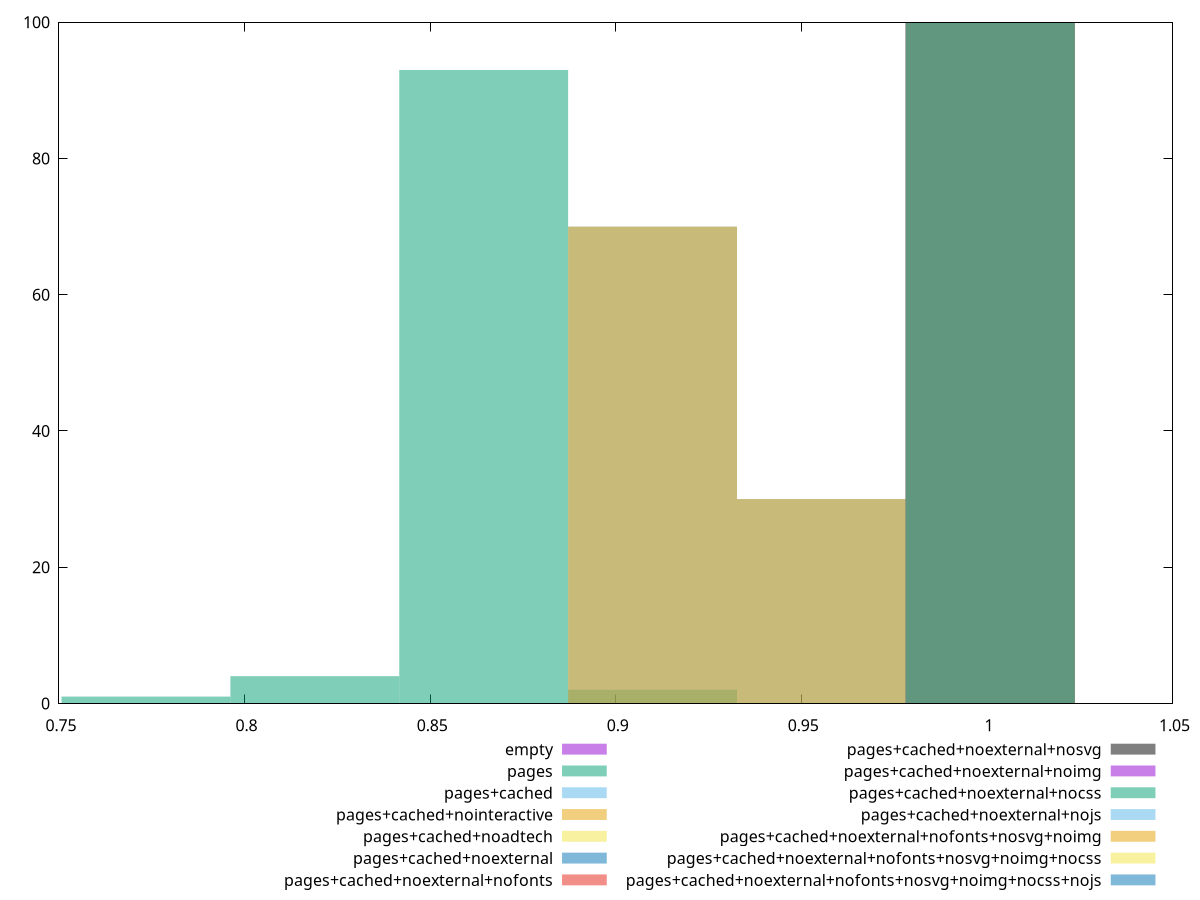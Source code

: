 reset
set terminal svg size 640, 620 enhanced background rgb 'white'
set output "report_00007_2020-12-11T15:55:29.892Z/mainthread-work-breakdown/comparison/histogram/all_score.svg"

$empty <<EOF
1.0009097146471313 100
EOF

$pages <<EOF
0.9099179224064831 2
0.8189261301658348 4
0.8644220262861589 93
0.7734302340455106 1
EOF

$pagesCached <<EOF
0.9554138185268073 30
0.9099179224064831 70
EOF

$pagesCachedNointeractive <<EOF
0.9099179224064831 70
0.9554138185268073 30
EOF

$pagesCachedNoadtech <<EOF
1.0009097146471313 100
EOF

$pagesCachedNoexternal <<EOF
1.0009097146471313 100
EOF

$pagesCachedNoexternalNofonts <<EOF
1.0009097146471313 100
EOF

$pagesCachedNoexternalNosvg <<EOF
1.0009097146471313 100
EOF

$pagesCachedNoexternalNoimg <<EOF
1.0009097146471313 100
EOF

$pagesCachedNoexternalNocss <<EOF
1.0009097146471313 100
EOF

$pagesCachedNoexternalNojs <<EOF
1.0009097146471313 100
EOF

$pagesCachedNoexternalNofontsNosvgNoimg <<EOF
1.0009097146471313 100
EOF

$pagesCachedNoexternalNofontsNosvgNoimgNocss <<EOF
1.0009097146471313 100
EOF

$pagesCachedNoexternalNofontsNosvgNoimgNocssNojs <<EOF
1.0009097146471313 100
EOF

set key outside below
set boxwidth 0.045495896120324154
set yrange [0:100]
set style fill transparent solid 0.5 noborder

plot \
  $empty title "empty" with boxes, \
  $pages title "pages" with boxes, \
  $pagesCached title "pages+cached" with boxes, \
  $pagesCachedNointeractive title "pages+cached+nointeractive" with boxes, \
  $pagesCachedNoadtech title "pages+cached+noadtech" with boxes, \
  $pagesCachedNoexternal title "pages+cached+noexternal" with boxes, \
  $pagesCachedNoexternalNofonts title "pages+cached+noexternal+nofonts" with boxes, \
  $pagesCachedNoexternalNosvg title "pages+cached+noexternal+nosvg" with boxes, \
  $pagesCachedNoexternalNoimg title "pages+cached+noexternal+noimg" with boxes, \
  $pagesCachedNoexternalNocss title "pages+cached+noexternal+nocss" with boxes, \
  $pagesCachedNoexternalNojs title "pages+cached+noexternal+nojs" with boxes, \
  $pagesCachedNoexternalNofontsNosvgNoimg title "pages+cached+noexternal+nofonts+nosvg+noimg" with boxes, \
  $pagesCachedNoexternalNofontsNosvgNoimgNocss title "pages+cached+noexternal+nofonts+nosvg+noimg+nocss" with boxes, \
  $pagesCachedNoexternalNofontsNosvgNoimgNocssNojs title "pages+cached+noexternal+nofonts+nosvg+noimg+nocss+nojs" with boxes, \


reset